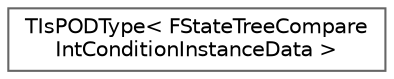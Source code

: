 digraph "Graphical Class Hierarchy"
{
 // INTERACTIVE_SVG=YES
 // LATEX_PDF_SIZE
  bgcolor="transparent";
  edge [fontname=Helvetica,fontsize=10,labelfontname=Helvetica,labelfontsize=10];
  node [fontname=Helvetica,fontsize=10,shape=box,height=0.2,width=0.4];
  rankdir="LR";
  Node0 [id="Node000000",label="TIsPODType\< FStateTreeCompare\lIntConditionInstanceData \>",height=0.2,width=0.4,color="grey40", fillcolor="white", style="filled",URL="$d0/d3d/structTIsPODType_3_01FStateTreeCompareIntConditionInstanceData_01_4.html",tooltip=" "];
}
